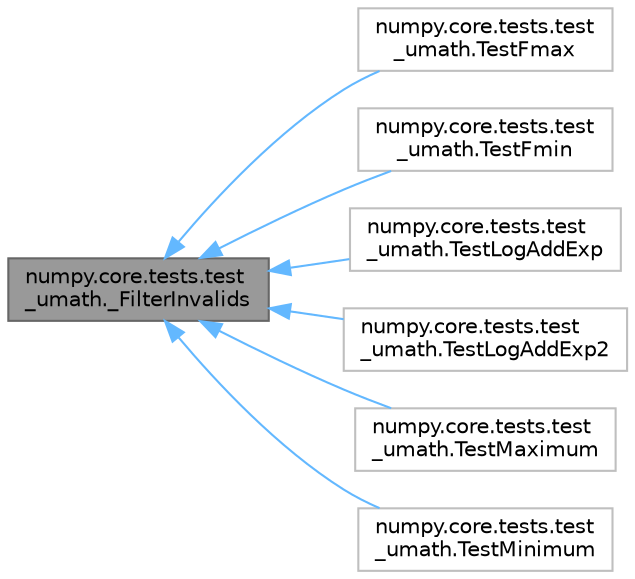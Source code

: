 digraph "numpy.core.tests.test_umath._FilterInvalids"
{
 // LATEX_PDF_SIZE
  bgcolor="transparent";
  edge [fontname=Helvetica,fontsize=10,labelfontname=Helvetica,labelfontsize=10];
  node [fontname=Helvetica,fontsize=10,shape=box,height=0.2,width=0.4];
  rankdir="LR";
  Node1 [id="Node000001",label="numpy.core.tests.test\l_umath._FilterInvalids",height=0.2,width=0.4,color="gray40", fillcolor="grey60", style="filled", fontcolor="black",tooltip=" "];
  Node1 -> Node2 [id="edge1_Node000001_Node000002",dir="back",color="steelblue1",style="solid",tooltip=" "];
  Node2 [id="Node000002",label="numpy.core.tests.test\l_umath.TestFmax",height=0.2,width=0.4,color="grey75", fillcolor="white", style="filled",URL="$d0/d93/classnumpy_1_1core_1_1tests_1_1test__umath_1_1TestFmax.html",tooltip=" "];
  Node1 -> Node3 [id="edge2_Node000001_Node000003",dir="back",color="steelblue1",style="solid",tooltip=" "];
  Node3 [id="Node000003",label="numpy.core.tests.test\l_umath.TestFmin",height=0.2,width=0.4,color="grey75", fillcolor="white", style="filled",URL="$d7/d51/classnumpy_1_1core_1_1tests_1_1test__umath_1_1TestFmin.html",tooltip=" "];
  Node1 -> Node4 [id="edge3_Node000001_Node000004",dir="back",color="steelblue1",style="solid",tooltip=" "];
  Node4 [id="Node000004",label="numpy.core.tests.test\l_umath.TestLogAddExp",height=0.2,width=0.4,color="grey75", fillcolor="white", style="filled",URL="$d2/d07/classnumpy_1_1core_1_1tests_1_1test__umath_1_1TestLogAddExp.html",tooltip=" "];
  Node1 -> Node5 [id="edge4_Node000001_Node000005",dir="back",color="steelblue1",style="solid",tooltip=" "];
  Node5 [id="Node000005",label="numpy.core.tests.test\l_umath.TestLogAddExp2",height=0.2,width=0.4,color="grey75", fillcolor="white", style="filled",URL="$db/d41/classnumpy_1_1core_1_1tests_1_1test__umath_1_1TestLogAddExp2.html",tooltip=" "];
  Node1 -> Node6 [id="edge5_Node000001_Node000006",dir="back",color="steelblue1",style="solid",tooltip=" "];
  Node6 [id="Node000006",label="numpy.core.tests.test\l_umath.TestMaximum",height=0.2,width=0.4,color="grey75", fillcolor="white", style="filled",URL="$d5/d18/classnumpy_1_1core_1_1tests_1_1test__umath_1_1TestMaximum.html",tooltip=" "];
  Node1 -> Node7 [id="edge6_Node000001_Node000007",dir="back",color="steelblue1",style="solid",tooltip=" "];
  Node7 [id="Node000007",label="numpy.core.tests.test\l_umath.TestMinimum",height=0.2,width=0.4,color="grey75", fillcolor="white", style="filled",URL="$d4/d84/classnumpy_1_1core_1_1tests_1_1test__umath_1_1TestMinimum.html",tooltip=" "];
}
